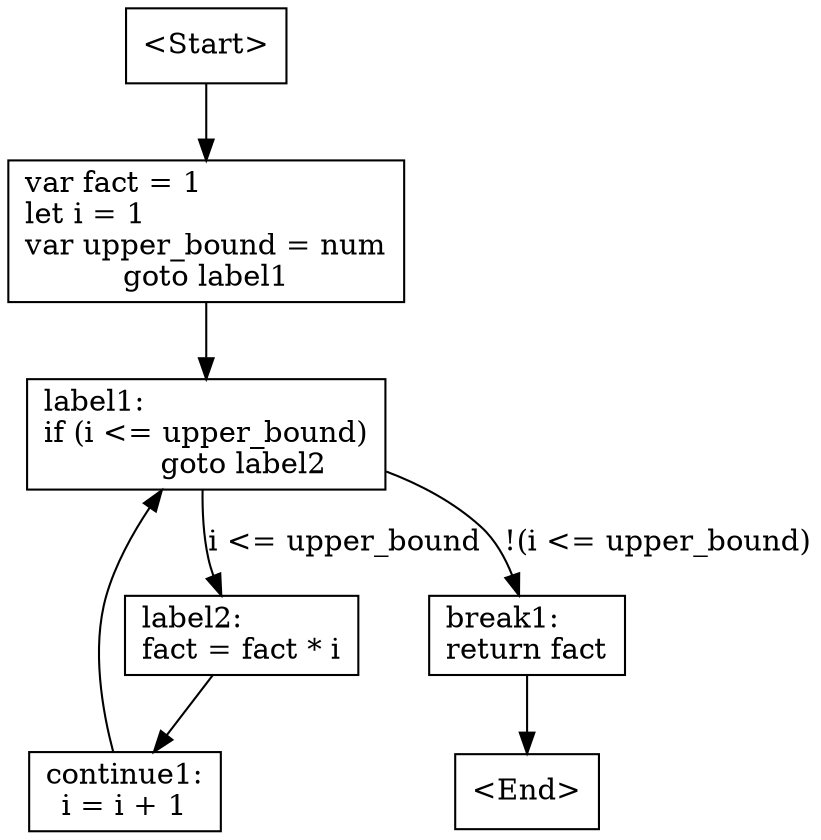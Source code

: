 digraph G {
	N0 [label = "<Start>", shape = box]
	N1 [label = "var fact = 1\llet i = 1\lvar upper_bound = num\lgoto label1", shape = box]
	N2 [label = "label2:\lfact = fact * i", shape = box]
	N3 [label = "continue1:\li = i + 1", shape = box]
	N4 [label = "label1:\lif (i <= upper_bound)\l	goto label2", shape = box]
	N5 [label = "break1:\lreturn fact", shape = box]
	N6 [label = "<End>", shape = box]
	N0 -> N1 [label = ""]
	N1 -> N4 [label = ""]
	N2 -> N3 [label = ""]
	N3 -> N4 [label = ""]
	N4 -> N2 [label = "i <= upper_bound"]
	N4 -> N5 [label = "!(i <= upper_bound)"]
	N5 -> N6 [label = ""]
}
